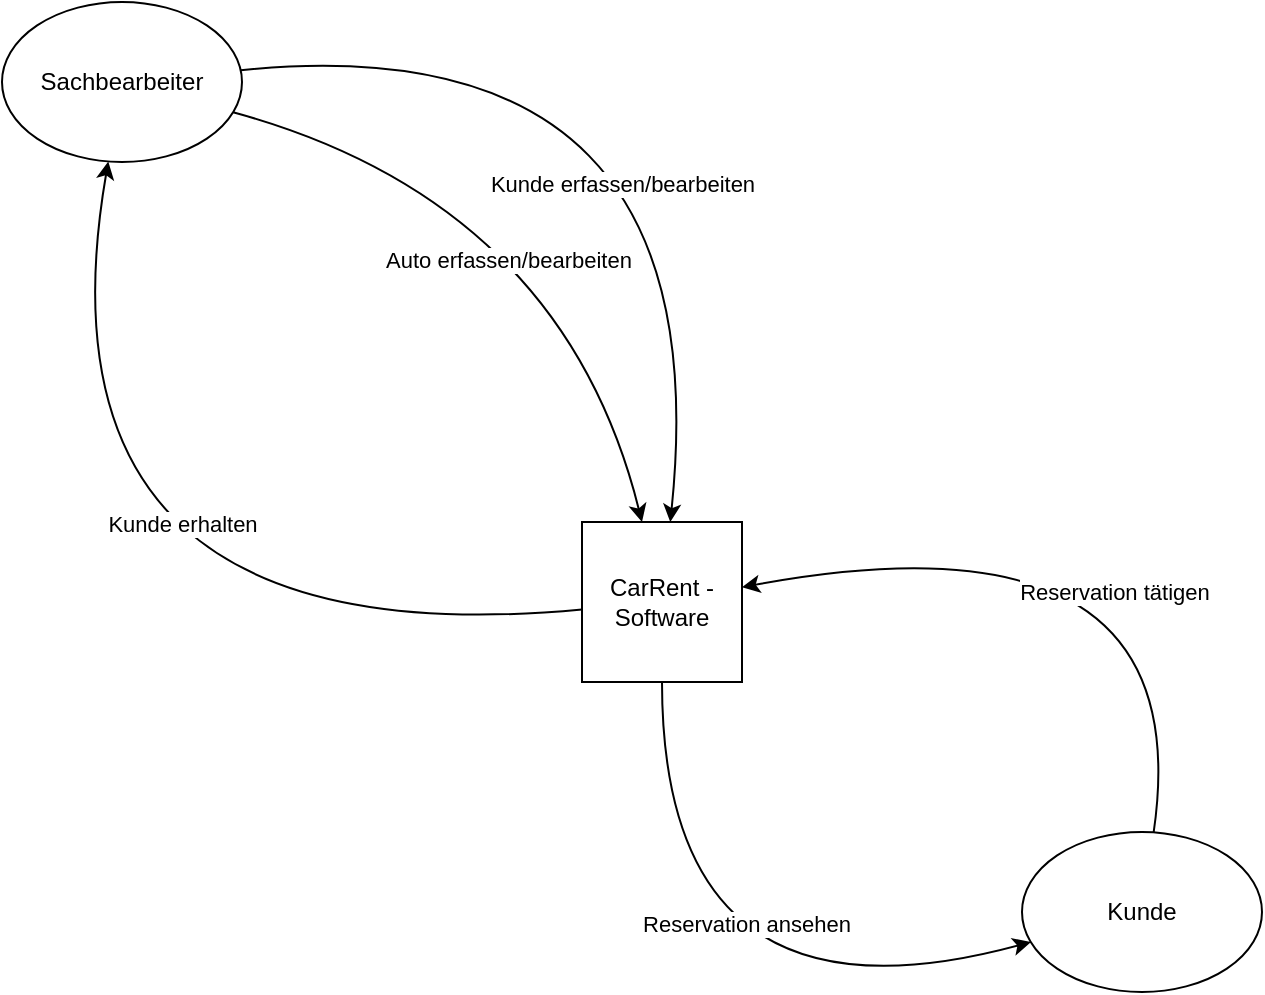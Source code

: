 <mxfile version="21.6.8" type="device">
  <diagram id="WgaoUX4q83cU38WVhoyI" name="Seite-1">
    <mxGraphModel dx="1098" dy="827" grid="1" gridSize="10" guides="1" tooltips="1" connect="1" arrows="1" fold="1" page="1" pageScale="1" pageWidth="827" pageHeight="1169" math="0" shadow="0">
      <root>
        <mxCell id="0" />
        <mxCell id="1" parent="0" />
        <mxCell id="FpGQYQKT8WpfHliB0MXv-2" value="CarRent - Software" style="whiteSpace=wrap;html=1;aspect=fixed;" vertex="1" parent="1">
          <mxGeometry x="390" y="350" width="80" height="80" as="geometry" />
        </mxCell>
        <mxCell id="FpGQYQKT8WpfHliB0MXv-3" value="Sachbearbeiter" style="ellipse;whiteSpace=wrap;html=1;" vertex="1" parent="1">
          <mxGeometry x="100" y="90" width="120" height="80" as="geometry" />
        </mxCell>
        <mxCell id="FpGQYQKT8WpfHliB0MXv-12" value="" style="endArrow=classic;html=1;curved=1;" edge="1" parent="1" source="FpGQYQKT8WpfHliB0MXv-2" target="FpGQYQKT8WpfHliB0MXv-3">
          <mxGeometry width="50" height="50" relative="1" as="geometry">
            <mxPoint x="390" y="250" as="sourcePoint" />
            <mxPoint x="440" y="200" as="targetPoint" />
            <Array as="points">
              <mxPoint x="110" y="420" />
            </Array>
          </mxGeometry>
        </mxCell>
        <mxCell id="FpGQYQKT8WpfHliB0MXv-13" value="Kunde erhalten" style="edgeLabel;html=1;align=center;verticalAlign=middle;resizable=0;points=[];" vertex="1" connectable="0" parent="FpGQYQKT8WpfHliB0MXv-12">
          <mxGeometry x="0.277" y="-25" relative="1" as="geometry">
            <mxPoint x="45" y="-14" as="offset" />
          </mxGeometry>
        </mxCell>
        <mxCell id="FpGQYQKT8WpfHliB0MXv-14" value="" style="endArrow=classic;html=1;curved=1;" edge="1" parent="1" source="FpGQYQKT8WpfHliB0MXv-3" target="FpGQYQKT8WpfHliB0MXv-2">
          <mxGeometry width="50" height="50" relative="1" as="geometry">
            <mxPoint x="390" y="250" as="sourcePoint" />
            <mxPoint x="440" y="200" as="targetPoint" />
            <Array as="points">
              <mxPoint x="460" y="100" />
            </Array>
          </mxGeometry>
        </mxCell>
        <mxCell id="FpGQYQKT8WpfHliB0MXv-15" value="Kunde erfassen/bearbeiten" style="edgeLabel;html=1;align=center;verticalAlign=middle;resizable=0;points=[];" vertex="1" connectable="0" parent="FpGQYQKT8WpfHliB0MXv-14">
          <mxGeometry x="-0.283" y="-33" relative="1" as="geometry">
            <mxPoint x="11" y="41" as="offset" />
          </mxGeometry>
        </mxCell>
        <mxCell id="FpGQYQKT8WpfHliB0MXv-16" value="" style="endArrow=classic;html=1;curved=1;" edge="1" parent="1" source="FpGQYQKT8WpfHliB0MXv-3" target="FpGQYQKT8WpfHliB0MXv-2">
          <mxGeometry width="50" height="50" relative="1" as="geometry">
            <mxPoint x="390" y="250" as="sourcePoint" />
            <mxPoint x="440" y="200" as="targetPoint" />
            <Array as="points">
              <mxPoint x="380" y="190" />
            </Array>
          </mxGeometry>
        </mxCell>
        <mxCell id="FpGQYQKT8WpfHliB0MXv-17" value="Auto erfassen/bearbeiten" style="edgeLabel;html=1;align=center;verticalAlign=middle;resizable=0;points=[];" vertex="1" connectable="0" parent="FpGQYQKT8WpfHliB0MXv-16">
          <mxGeometry x="0.145" y="-33" relative="1" as="geometry">
            <mxPoint as="offset" />
          </mxGeometry>
        </mxCell>
        <mxCell id="FpGQYQKT8WpfHliB0MXv-18" value="Kunde" style="ellipse;whiteSpace=wrap;html=1;" vertex="1" parent="1">
          <mxGeometry x="610" y="505" width="120" height="80" as="geometry" />
        </mxCell>
        <mxCell id="FpGQYQKT8WpfHliB0MXv-19" value="" style="endArrow=classic;html=1;curved=1;" edge="1" parent="1" source="FpGQYQKT8WpfHliB0MXv-18" target="FpGQYQKT8WpfHliB0MXv-2">
          <mxGeometry width="50" height="50" relative="1" as="geometry">
            <mxPoint x="390" y="250" as="sourcePoint" />
            <mxPoint x="440" y="200" as="targetPoint" />
            <Array as="points">
              <mxPoint x="700" y="340" />
            </Array>
          </mxGeometry>
        </mxCell>
        <mxCell id="FpGQYQKT8WpfHliB0MXv-20" value="Reservation tätigen" style="edgeLabel;html=1;align=center;verticalAlign=middle;resizable=0;points=[];" vertex="1" connectable="0" parent="FpGQYQKT8WpfHliB0MXv-19">
          <mxGeometry x="-0.42" y="37" relative="1" as="geometry">
            <mxPoint as="offset" />
          </mxGeometry>
        </mxCell>
        <mxCell id="FpGQYQKT8WpfHliB0MXv-21" value="" style="endArrow=classic;html=1;curved=1;" edge="1" parent="1" source="FpGQYQKT8WpfHliB0MXv-2" target="FpGQYQKT8WpfHliB0MXv-18">
          <mxGeometry width="50" height="50" relative="1" as="geometry">
            <mxPoint x="390" y="250" as="sourcePoint" />
            <mxPoint x="440" y="200" as="targetPoint" />
            <Array as="points">
              <mxPoint x="430" y="610" />
            </Array>
          </mxGeometry>
        </mxCell>
        <mxCell id="FpGQYQKT8WpfHliB0MXv-22" value="Reservation ansehen" style="edgeLabel;html=1;align=center;verticalAlign=middle;resizable=0;points=[];" vertex="1" connectable="0" parent="FpGQYQKT8WpfHliB0MXv-21">
          <mxGeometry x="-0.348" y="42" relative="1" as="geometry">
            <mxPoint as="offset" />
          </mxGeometry>
        </mxCell>
      </root>
    </mxGraphModel>
  </diagram>
</mxfile>
